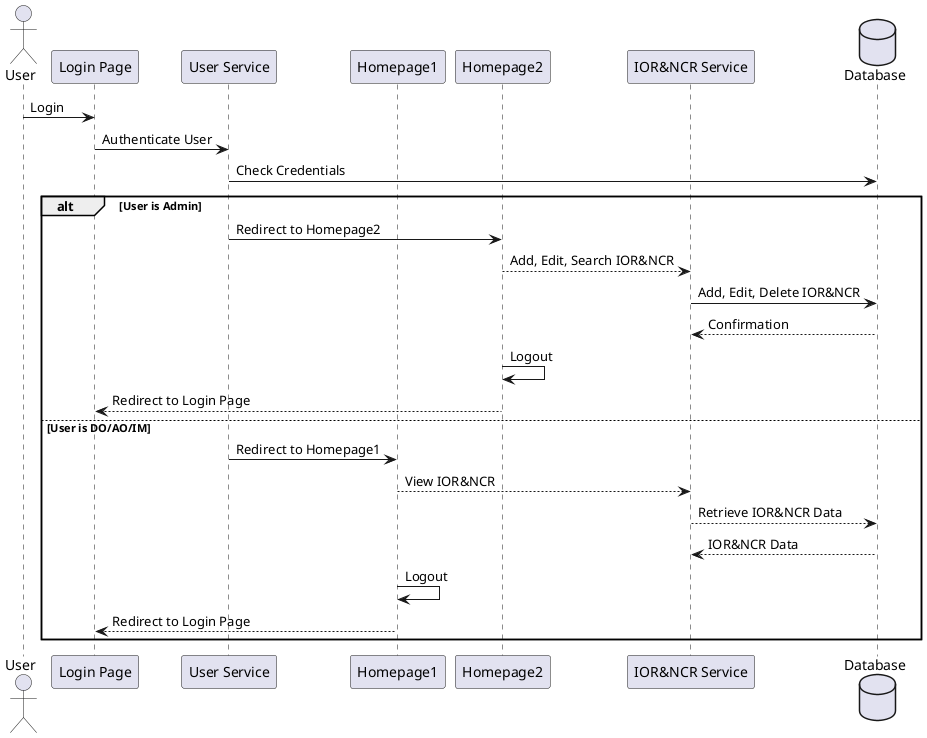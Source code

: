 @startuml

actor User
participant "Login Page" as LoginPage
database Database
participant "User Service" as UserService
participant "Homepage1" as Homepage1
participant "Homepage2" as Homepage2
participant "IOR&NCR Service" as IORNCRService
participant "Database" as Database

User -> LoginPage: Login
LoginPage -> UserService: Authenticate User
UserService -> Database: Check Credentials

alt User is Admin
    UserService -> Homepage2: Redirect to Homepage2
    Homepage2 --> IORNCRService: Add, Edit, Search IOR&NCR
    IORNCRService -> Database: Add, Edit, Delete IOR&NCR
    Database --> IORNCRService: Confirmation
    Homepage2 -> Homepage2: Logout
    Homepage2 --> LoginPage: Redirect to Login Page
else User is DO/AO/IM
    UserService -> Homepage1: Redirect to Homepage1
    Homepage1 --> IORNCRService: View IOR&NCR
    IORNCRService --> Database: Retrieve IOR&NCR Data
    Database --> IORNCRService: IOR&NCR Data
    Homepage1 -> Homepage1: Logout
    Homepage1 --> LoginPage: Redirect to Login Page
end

@enduml
